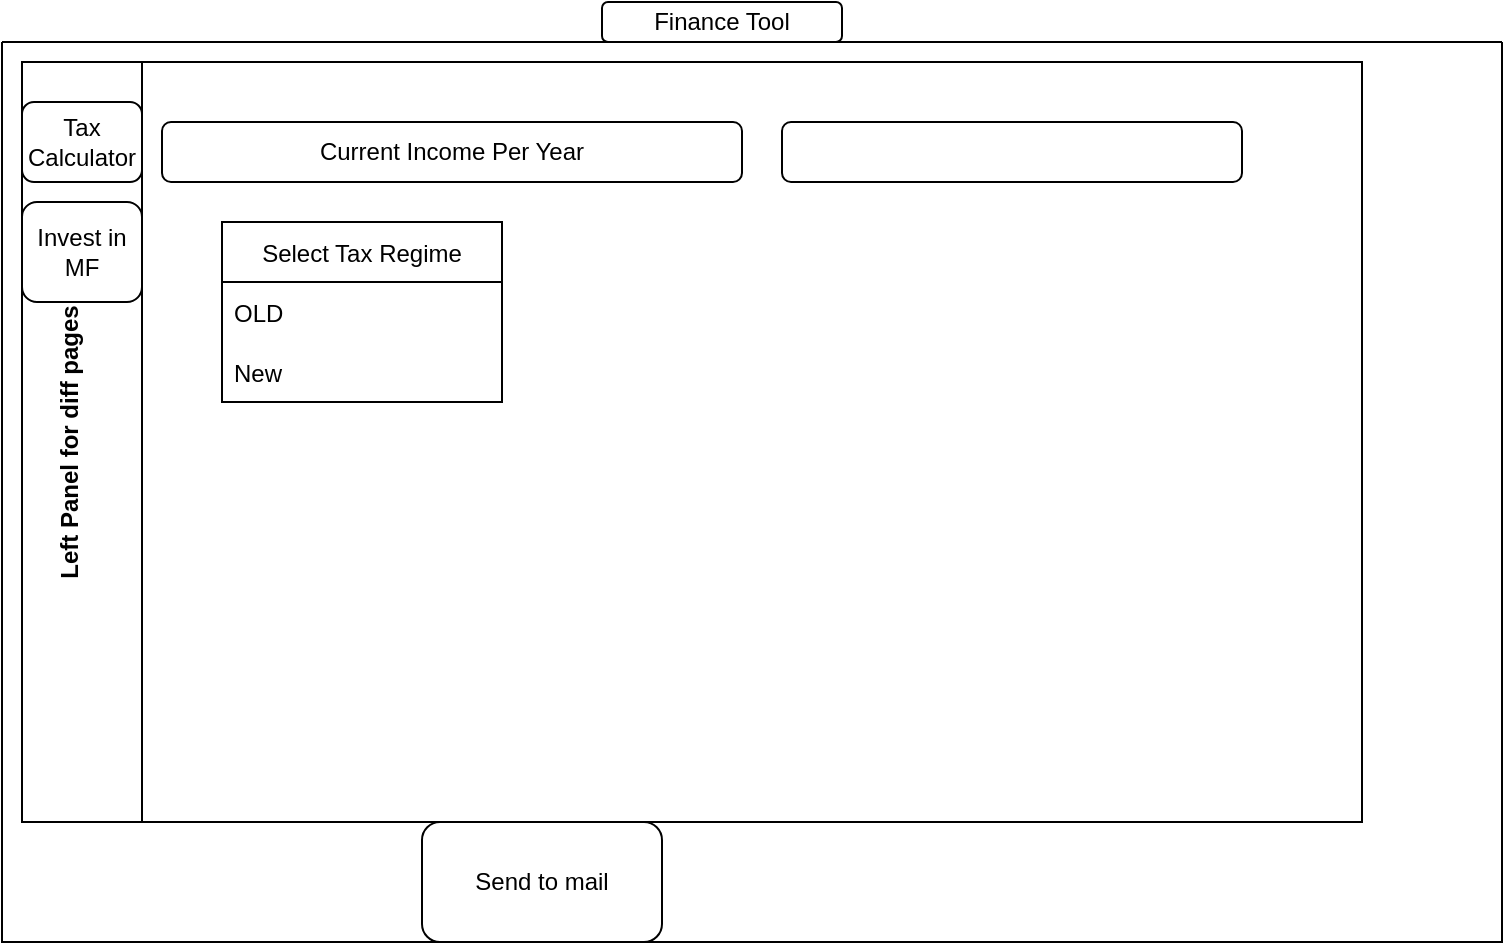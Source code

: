 <mxfile version="18.2.0" type="github">
  <diagram id="xTH7kG4sdZBtPn9x50Fz" name="Page-1">
    <mxGraphModel dx="868" dy="478" grid="1" gridSize="10" guides="1" tooltips="1" connect="1" arrows="1" fold="1" page="1" pageScale="1" pageWidth="827" pageHeight="1169" math="0" shadow="0">
      <root>
        <mxCell id="0" />
        <mxCell id="1" parent="0" />
        <mxCell id="gdR4Mv2DaHIOfZwFzTWj-1" value="" style="swimlane;startSize=0;" parent="1" vertex="1">
          <mxGeometry x="50" y="30" width="750" height="450" as="geometry" />
        </mxCell>
        <mxCell id="gdR4Mv2DaHIOfZwFzTWj-5" value="Send to mail" style="rounded=1;whiteSpace=wrap;html=1;" parent="gdR4Mv2DaHIOfZwFzTWj-1" vertex="1">
          <mxGeometry x="210" y="390" width="120" height="60" as="geometry" />
        </mxCell>
        <mxCell id="gdR4Mv2DaHIOfZwFzTWj-6" value="Finance Tool" style="rounded=1;whiteSpace=wrap;html=1;" parent="gdR4Mv2DaHIOfZwFzTWj-1" vertex="1">
          <mxGeometry x="300" y="-20" width="120" height="20" as="geometry" />
        </mxCell>
        <mxCell id="gdR4Mv2DaHIOfZwFzTWj-2" value="Left Panel for diff pages&#xa;" style="swimlane;horizontal=0;startSize=60;" parent="1" vertex="1">
          <mxGeometry x="60" y="40" width="670" height="380" as="geometry" />
        </mxCell>
        <mxCell id="gdR4Mv2DaHIOfZwFzTWj-4" value="Tax Calculator" style="rounded=1;whiteSpace=wrap;html=1;" parent="gdR4Mv2DaHIOfZwFzTWj-2" vertex="1">
          <mxGeometry y="20" width="60" height="40" as="geometry" />
        </mxCell>
        <mxCell id="gdR4Mv2DaHIOfZwFzTWj-7" value="Current Income Per Year" style="rounded=1;whiteSpace=wrap;html=1;" parent="gdR4Mv2DaHIOfZwFzTWj-2" vertex="1">
          <mxGeometry x="70" y="30" width="290" height="30" as="geometry" />
        </mxCell>
        <mxCell id="gdR4Mv2DaHIOfZwFzTWj-8" value="" style="rounded=1;whiteSpace=wrap;html=1;" parent="gdR4Mv2DaHIOfZwFzTWj-2" vertex="1">
          <mxGeometry x="380" y="30" width="230" height="30" as="geometry" />
        </mxCell>
        <mxCell id="gdR4Mv2DaHIOfZwFzTWj-9" value="Select Tax Regime" style="swimlane;fontStyle=0;childLayout=stackLayout;horizontal=1;startSize=30;horizontalStack=0;resizeParent=1;resizeParentMax=0;resizeLast=0;collapsible=1;marginBottom=0;" parent="gdR4Mv2DaHIOfZwFzTWj-2" vertex="1">
          <mxGeometry x="100" y="80" width="140" height="90" as="geometry" />
        </mxCell>
        <mxCell id="gdR4Mv2DaHIOfZwFzTWj-10" value="OLD" style="text;strokeColor=none;fillColor=none;align=left;verticalAlign=middle;spacingLeft=4;spacingRight=4;overflow=hidden;points=[[0,0.5],[1,0.5]];portConstraint=eastwest;rotatable=0;" parent="gdR4Mv2DaHIOfZwFzTWj-9" vertex="1">
          <mxGeometry y="30" width="140" height="30" as="geometry" />
        </mxCell>
        <mxCell id="gdR4Mv2DaHIOfZwFzTWj-11" value="New" style="text;strokeColor=none;fillColor=none;align=left;verticalAlign=middle;spacingLeft=4;spacingRight=4;overflow=hidden;points=[[0,0.5],[1,0.5]];portConstraint=eastwest;rotatable=0;" parent="gdR4Mv2DaHIOfZwFzTWj-9" vertex="1">
          <mxGeometry y="60" width="140" height="30" as="geometry" />
        </mxCell>
        <mxCell id="_Znwq6vocfMJyxIPEqdc-1" value="Invest in MF" style="rounded=1;whiteSpace=wrap;html=1;" vertex="1" parent="gdR4Mv2DaHIOfZwFzTWj-2">
          <mxGeometry y="70" width="60" height="50" as="geometry" />
        </mxCell>
      </root>
    </mxGraphModel>
  </diagram>
</mxfile>
